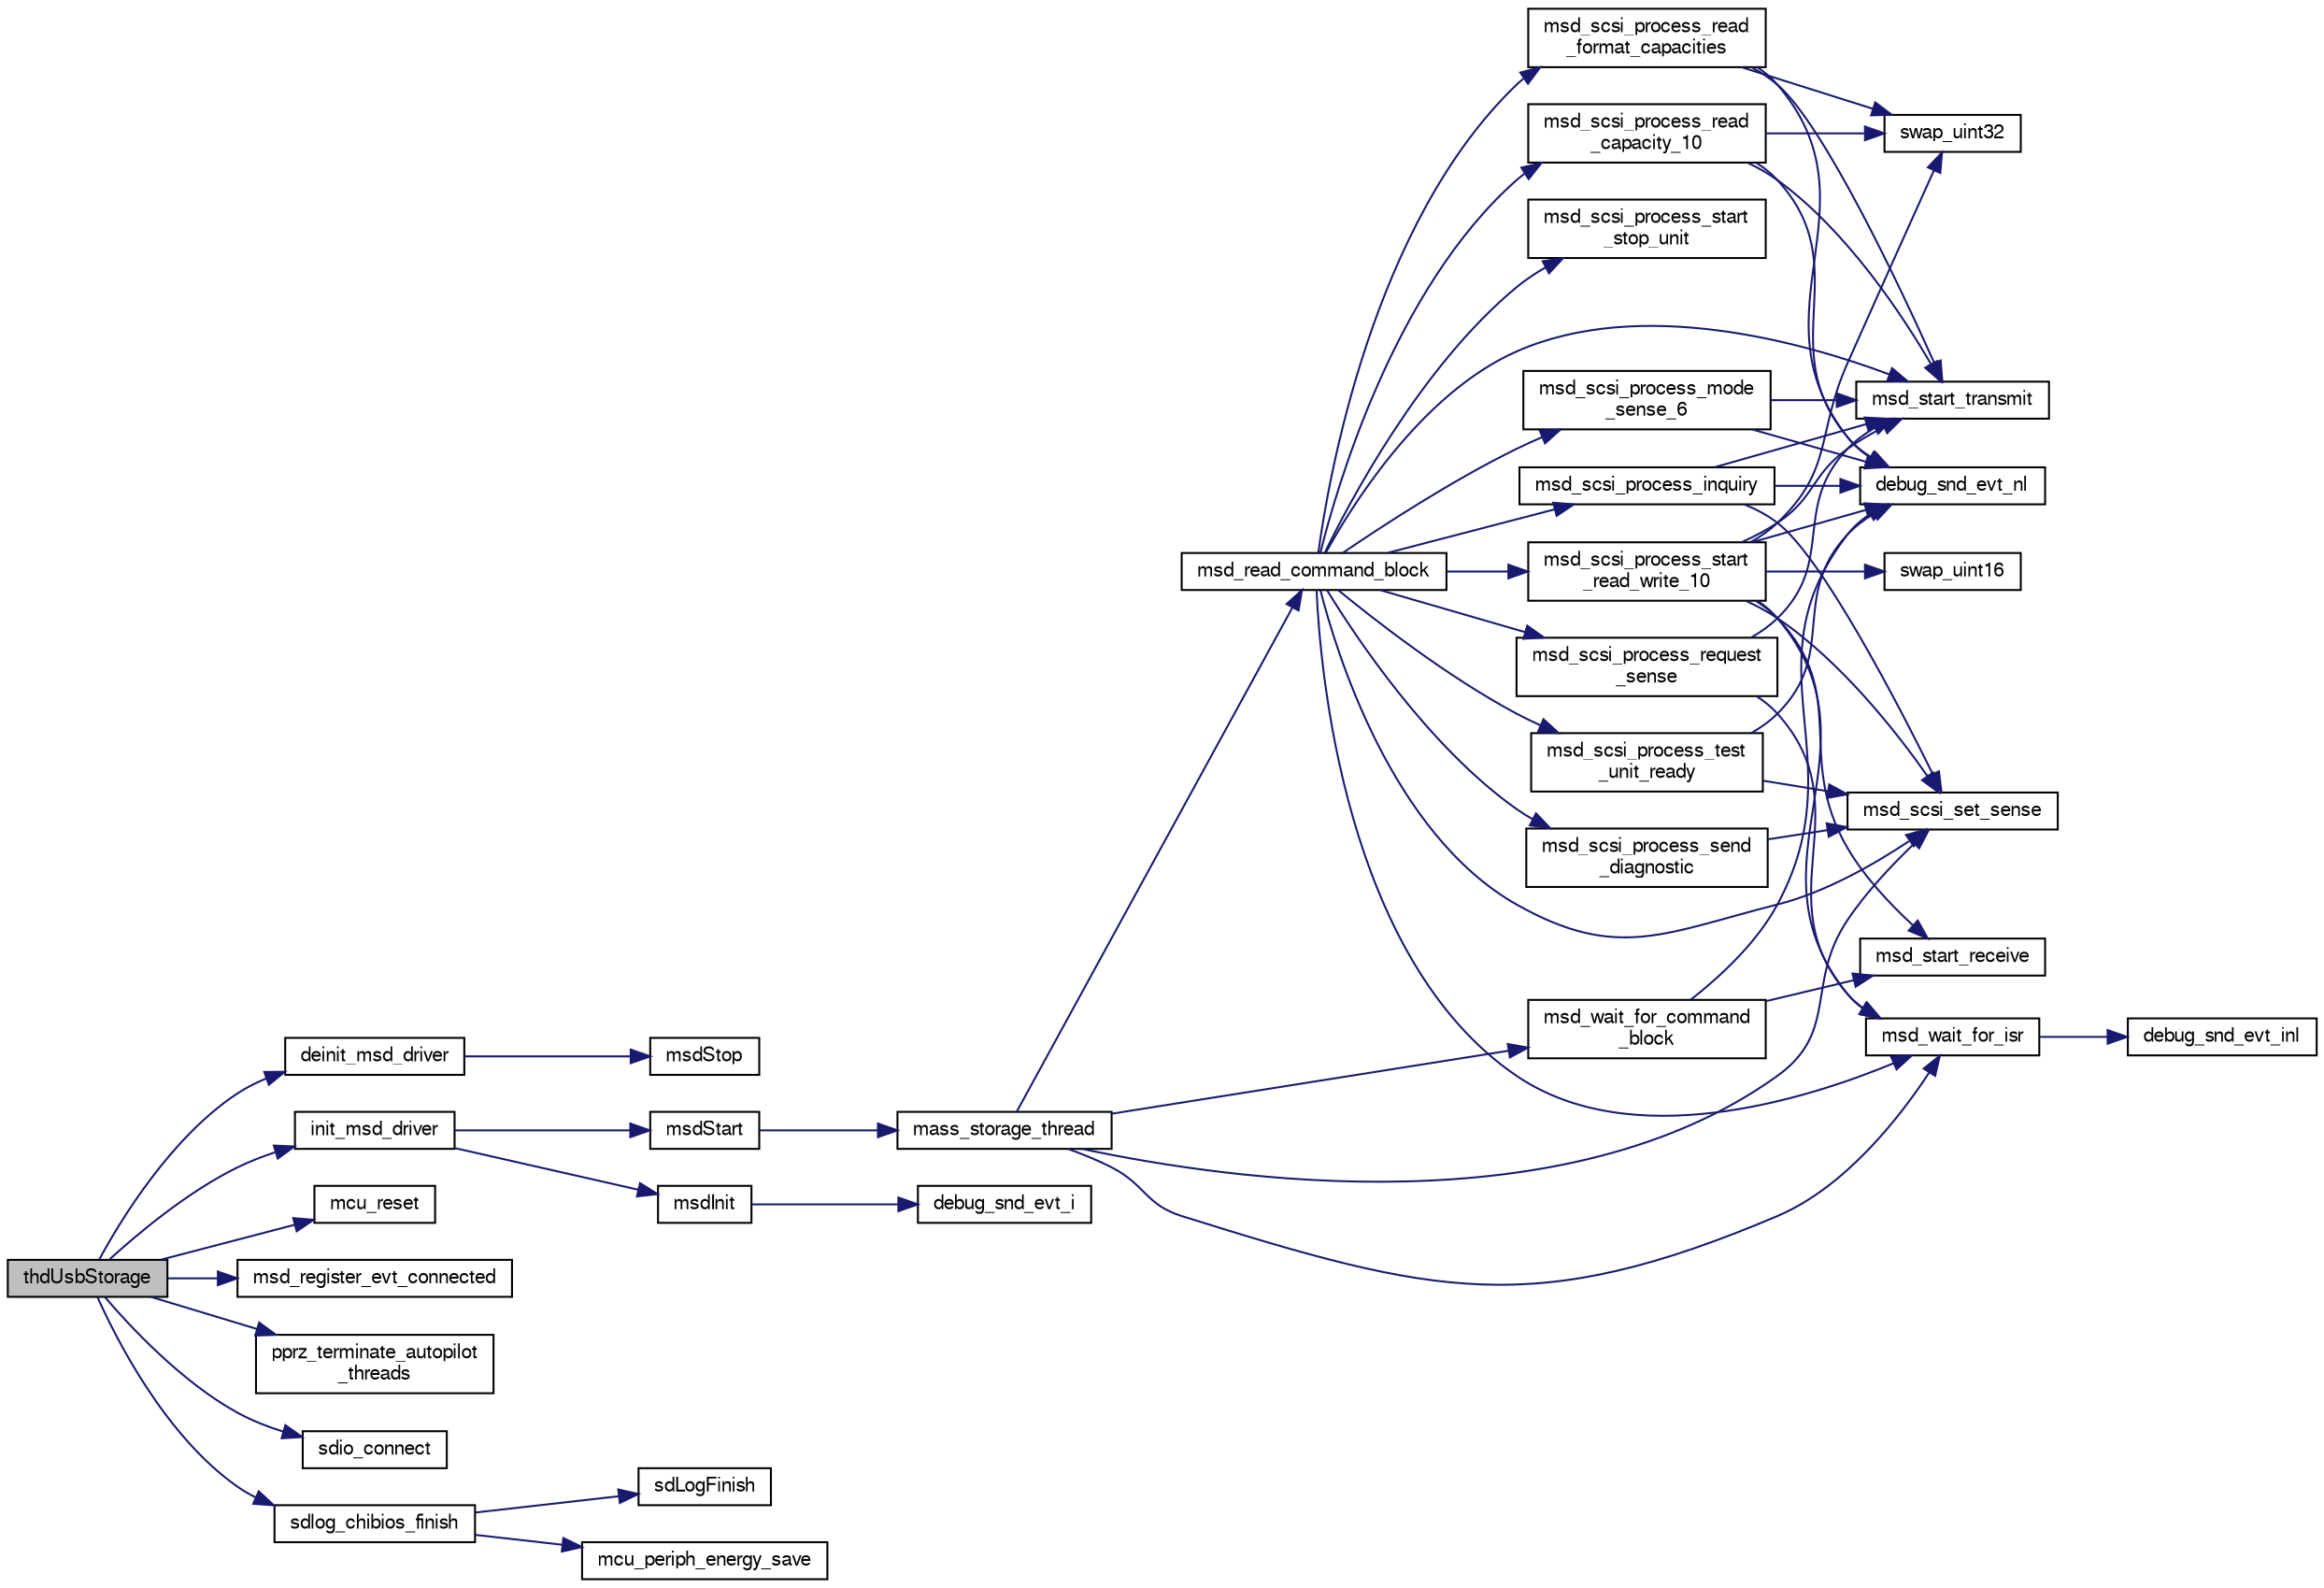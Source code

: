 digraph "thdUsbStorage"
{
  edge [fontname="FreeSans",fontsize="10",labelfontname="FreeSans",labelfontsize="10"];
  node [fontname="FreeSans",fontsize="10",shape=record];
  rankdir="LR";
  Node1 [label="thdUsbStorage",height=0.2,width=0.4,color="black", fillcolor="grey75", style="filled", fontcolor="black"];
  Node1 -> Node2 [color="midnightblue",fontsize="10",style="solid",fontname="FreeSans"];
  Node2 [label="deinit_msd_driver",height=0.2,width=0.4,color="black", fillcolor="white", style="filled",URL="$usb__msd_8c.html#af6995e11a18decb9478ad798000d60ca"];
  Node2 -> Node3 [color="midnightblue",fontsize="10",style="solid",fontname="FreeSans"];
  Node3 [label="msdStop",height=0.2,width=0.4,color="black", fillcolor="white", style="filled",URL="$usb__msd_8c.html#aaa1c1d04bba912b3ae2b6806f8ed4fdc",tooltip="Stops a USB mass storage driver. "];
  Node1 -> Node4 [color="midnightblue",fontsize="10",style="solid",fontname="FreeSans"];
  Node4 [label="init_msd_driver",height=0.2,width=0.4,color="black", fillcolor="white", style="filled",URL="$usb__msd_8c.html#a2c07ac4c24d02f56c726c38477e98b01"];
  Node4 -> Node5 [color="midnightblue",fontsize="10",style="solid",fontname="FreeSans"];
  Node5 [label="msdInit",height=0.2,width=0.4,color="black", fillcolor="white", style="filled",URL="$usb__msd_8c.html#a9030d48fbe74f8689d41984bd08edf51",tooltip="Initializse a USB mass storage driver. "];
  Node5 -> Node6 [color="midnightblue",fontsize="10",style="solid",fontname="FreeSans"];
  Node6 [label="debug_snd_evt_i",height=0.2,width=0.4,color="black", fillcolor="white", style="filled",URL="$usb__msd_8c.html#a218498e8fe29b8470ad71b25f61ca783"];
  Node4 -> Node7 [color="midnightblue",fontsize="10",style="solid",fontname="FreeSans"];
  Node7 [label="msdStart",height=0.2,width=0.4,color="black", fillcolor="white", style="filled",URL="$usb__msd_8c.html#a7889b266f8bf0e0063afd3546cd02439",tooltip="Starts a USB mass storage driver. "];
  Node7 -> Node8 [color="midnightblue",fontsize="10",style="solid",fontname="FreeSans"];
  Node8 [label="mass_storage_thread",height=0.2,width=0.4,color="black", fillcolor="white", style="filled",URL="$usb__msd_8c.html#afae8af1112e8706a2abac1033b431d1a",tooltip="Mass storage thread that processes commands. "];
  Node8 -> Node9 [color="midnightblue",fontsize="10",style="solid",fontname="FreeSans"];
  Node9 [label="msd_read_command_block",height=0.2,width=0.4,color="black", fillcolor="white", style="filled",URL="$usb__msd_8c.html#aae86072280e1c9c74809a1657712bc8b",tooltip="Reads a newly received command block. "];
  Node9 -> Node10 [color="midnightblue",fontsize="10",style="solid",fontname="FreeSans"];
  Node10 [label="msd_scsi_process_inquiry",height=0.2,width=0.4,color="black", fillcolor="white", style="filled",URL="$usb__msd_8c.html#a48c18c077f1b99cd4f0530f8b02007fc",tooltip="Processes an INQUIRY SCSI command. "];
  Node10 -> Node11 [color="midnightblue",fontsize="10",style="solid",fontname="FreeSans"];
  Node11 [label="debug_snd_evt_nl",height=0.2,width=0.4,color="black", fillcolor="white", style="filled",URL="$usb__msd_8c.html#ad07c9360f29e619d5e4d4e9e4b28cb3d"];
  Node10 -> Node12 [color="midnightblue",fontsize="10",style="solid",fontname="FreeSans"];
  Node12 [label="msd_scsi_set_sense",height=0.2,width=0.4,color="black", fillcolor="white", style="filled",URL="$usb__msd_8c.html#a9eccc1c15eed8fd3b53c7692c2b359b1",tooltip="Changes the SCSI sense information. "];
  Node10 -> Node13 [color="midnightblue",fontsize="10",style="solid",fontname="FreeSans"];
  Node13 [label="msd_start_transmit",height=0.2,width=0.4,color="black", fillcolor="white", style="filled",URL="$usb__msd_8c.html#a0074e59868c631d2f665ee9d32e316cd",tooltip="Starts sending data. "];
  Node9 -> Node14 [color="midnightblue",fontsize="10",style="solid",fontname="FreeSans"];
  Node14 [label="msd_scsi_process_mode\l_sense_6",height=0.2,width=0.4,color="black", fillcolor="white", style="filled",URL="$usb__msd_8c.html#a751915d3ec433652970157ec1602eab4",tooltip="Processes a MODE_SENSE_6 SCSI command. "];
  Node14 -> Node11 [color="midnightblue",fontsize="10",style="solid",fontname="FreeSans"];
  Node14 -> Node13 [color="midnightblue",fontsize="10",style="solid",fontname="FreeSans"];
  Node9 -> Node15 [color="midnightblue",fontsize="10",style="solid",fontname="FreeSans"];
  Node15 [label="msd_scsi_process_read\l_capacity_10",height=0.2,width=0.4,color="black", fillcolor="white", style="filled",URL="$usb__msd_8c.html#a8ebbd37f54610b397906cd1166e978b3",tooltip="Processes a READ_CAPACITY_10 SCSI command. "];
  Node15 -> Node11 [color="midnightblue",fontsize="10",style="solid",fontname="FreeSans"];
  Node15 -> Node13 [color="midnightblue",fontsize="10",style="solid",fontname="FreeSans"];
  Node15 -> Node16 [color="midnightblue",fontsize="10",style="solid",fontname="FreeSans"];
  Node16 [label="swap_uint32",height=0.2,width=0.4,color="black", fillcolor="white", style="filled",URL="$usb__msd_8c.html#a2c58af6d9b07129480e5c5c8f47a588a",tooltip="Byte-swap a 32 bits unsigned integer. "];
  Node9 -> Node17 [color="midnightblue",fontsize="10",style="solid",fontname="FreeSans"];
  Node17 [label="msd_scsi_process_read\l_format_capacities",height=0.2,width=0.4,color="black", fillcolor="white", style="filled",URL="$usb__msd_8c.html#accb6f6c3de04140ad134fa859874f48e",tooltip="Processes a READ_FORMAT_CAPACITIES SCSI command. "];
  Node17 -> Node11 [color="midnightblue",fontsize="10",style="solid",fontname="FreeSans"];
  Node17 -> Node13 [color="midnightblue",fontsize="10",style="solid",fontname="FreeSans"];
  Node17 -> Node16 [color="midnightblue",fontsize="10",style="solid",fontname="FreeSans"];
  Node9 -> Node18 [color="midnightblue",fontsize="10",style="solid",fontname="FreeSans"];
  Node18 [label="msd_scsi_process_request\l_sense",height=0.2,width=0.4,color="black", fillcolor="white", style="filled",URL="$usb__msd_8c.html#adcf34e8664fce2f0676aa631a73e53f3",tooltip="Processes a REQUEST_SENSE SCSI command. "];
  Node18 -> Node13 [color="midnightblue",fontsize="10",style="solid",fontname="FreeSans"];
  Node18 -> Node19 [color="midnightblue",fontsize="10",style="solid",fontname="FreeSans"];
  Node19 [label="msd_wait_for_isr",height=0.2,width=0.4,color="black", fillcolor="white", style="filled",URL="$usb__msd_8c.html#a3b8762ec274b71960bc00505e3668ed5",tooltip="Wait until the end-point interrupt handler has been called. "];
  Node19 -> Node20 [color="midnightblue",fontsize="10",style="solid",fontname="FreeSans"];
  Node20 [label="debug_snd_evt_inl",height=0.2,width=0.4,color="black", fillcolor="white", style="filled",URL="$usb__msd_8c.html#a24a678ea6bcd105c46f97ccc813d146b"];
  Node9 -> Node21 [color="midnightblue",fontsize="10",style="solid",fontname="FreeSans"];
  Node21 [label="msd_scsi_process_send\l_diagnostic",height=0.2,width=0.4,color="black", fillcolor="white", style="filled",URL="$usb__msd_8c.html#adde97b16d8281aeca3a016ce27fd4c24",tooltip="Processes a SEND_DIAGNOSTIC SCSI command. "];
  Node21 -> Node12 [color="midnightblue",fontsize="10",style="solid",fontname="FreeSans"];
  Node9 -> Node22 [color="midnightblue",fontsize="10",style="solid",fontname="FreeSans"];
  Node22 [label="msd_scsi_process_start\l_read_write_10",height=0.2,width=0.4,color="black", fillcolor="white", style="filled",URL="$usb__msd_8c.html#a7da9e934287148f0383b353ea8418318",tooltip="Processes a READ_WRITE_10 SCSI command. "];
  Node22 -> Node11 [color="midnightblue",fontsize="10",style="solid",fontname="FreeSans"];
  Node22 -> Node12 [color="midnightblue",fontsize="10",style="solid",fontname="FreeSans"];
  Node22 -> Node23 [color="midnightblue",fontsize="10",style="solid",fontname="FreeSans"];
  Node23 [label="msd_start_receive",height=0.2,width=0.4,color="black", fillcolor="white", style="filled",URL="$usb__msd_8c.html#a9f5b2ca0047c96b2b13cb1d89ba3fc73",tooltip="Starts receiving data. "];
  Node22 -> Node13 [color="midnightblue",fontsize="10",style="solid",fontname="FreeSans"];
  Node22 -> Node19 [color="midnightblue",fontsize="10",style="solid",fontname="FreeSans"];
  Node22 -> Node24 [color="midnightblue",fontsize="10",style="solid",fontname="FreeSans"];
  Node24 [label="swap_uint16",height=0.2,width=0.4,color="black", fillcolor="white", style="filled",URL="$usb__msd_8c.html#a4676adea8c569b096bc971c208256e61",tooltip="Byte-swap a 16 bits unsigned integer. "];
  Node22 -> Node16 [color="midnightblue",fontsize="10",style="solid",fontname="FreeSans"];
  Node9 -> Node25 [color="midnightblue",fontsize="10",style="solid",fontname="FreeSans"];
  Node25 [label="msd_scsi_process_start\l_stop_unit",height=0.2,width=0.4,color="black", fillcolor="white", style="filled",URL="$usb__msd_8c.html#a9af0f1fa6a97cdd8d2c117fc7671aea0",tooltip="Processes a START_STOP_UNIT SCSI command. "];
  Node9 -> Node26 [color="midnightblue",fontsize="10",style="solid",fontname="FreeSans"];
  Node26 [label="msd_scsi_process_test\l_unit_ready",height=0.2,width=0.4,color="black", fillcolor="white", style="filled",URL="$usb__msd_8c.html#ad782b2c1e3b1a66863b39eab0a301b2d",tooltip="Processes a TEST_UNIT_READY SCSI command. "];
  Node26 -> Node11 [color="midnightblue",fontsize="10",style="solid",fontname="FreeSans"];
  Node26 -> Node12 [color="midnightblue",fontsize="10",style="solid",fontname="FreeSans"];
  Node9 -> Node12 [color="midnightblue",fontsize="10",style="solid",fontname="FreeSans"];
  Node9 -> Node13 [color="midnightblue",fontsize="10",style="solid",fontname="FreeSans"];
  Node9 -> Node19 [color="midnightblue",fontsize="10",style="solid",fontname="FreeSans"];
  Node8 -> Node12 [color="midnightblue",fontsize="10",style="solid",fontname="FreeSans"];
  Node8 -> Node27 [color="midnightblue",fontsize="10",style="solid",fontname="FreeSans"];
  Node27 [label="msd_wait_for_command\l_block",height=0.2,width=0.4,color="black", fillcolor="white", style="filled",URL="$usb__msd_8c.html#aa1850fad33df3daf4aee4757e87be5b3",tooltip="Waits for a new command block. "];
  Node27 -> Node11 [color="midnightblue",fontsize="10",style="solid",fontname="FreeSans"];
  Node27 -> Node23 [color="midnightblue",fontsize="10",style="solid",fontname="FreeSans"];
  Node8 -> Node19 [color="midnightblue",fontsize="10",style="solid",fontname="FreeSans"];
  Node1 -> Node28 [color="midnightblue",fontsize="10",style="solid",fontname="FreeSans"];
  Node28 [label="mcu_reset",height=0.2,width=0.4,color="black", fillcolor="white", style="filled",URL="$chibios_2mcu__arch_8h.html#a862afc1b2c4b85e2cf3236b9245e5f56",tooltip="Request a software reset of the MCU. "];
  Node1 -> Node29 [color="midnightblue",fontsize="10",style="solid",fontname="FreeSans"];
  Node29 [label="msd_register_evt_connected",height=0.2,width=0.4,color="black", fillcolor="white", style="filled",URL="$usb__msd_8c.html#a9ad360964cf29c17ffda4847ea88c2f3",tooltip="register connected event source in local event mask "];
  Node1 -> Node30 [color="midnightblue",fontsize="10",style="solid",fontname="FreeSans"];
  Node30 [label="pprz_terminate_autopilot\l_threads",height=0.2,width=0.4,color="black", fillcolor="white", style="filled",URL="$fixedwing_2main__chibios_8c.html#ab187dc37cfd9ba19180b8d99905dd2e3",tooltip="Terminate all autopilot threads Wait until proper stop. "];
  Node1 -> Node31 [color="midnightblue",fontsize="10",style="solid",fontname="FreeSans"];
  Node31 [label="sdio_connect",height=0.2,width=0.4,color="black", fillcolor="white", style="filled",URL="$sdio__arch_8c.html#a55d0f878fb169bbdd445d86648ee562b",tooltip="Connect a SD card on SDIO peripheral. "];
  Node1 -> Node32 [color="midnightblue",fontsize="10",style="solid",fontname="FreeSans"];
  Node32 [label="sdlog_chibios_finish",height=0.2,width=0.4,color="black", fillcolor="white", style="filled",URL="$sdlog__chibios_8c.html#a9f9b049b6368d8306e16bad97dd30b91"];
  Node32 -> Node33 [color="midnightblue",fontsize="10",style="solid",fontname="FreeSans"];
  Node33 [label="mcu_periph_energy_save",height=0.2,width=0.4,color="black", fillcolor="white", style="filled",URL="$chibios_2mcu__arch_8c.html#a67d61bc2f9f31ef0eb14b901ec29396a",tooltip="Call board specific energy saving Can be necessary for closing on power off. "];
  Node32 -> Node34 [color="midnightblue",fontsize="10",style="solid",fontname="FreeSans"];
  Node34 [label="sdLogFinish",height=0.2,width=0.4,color="black", fillcolor="white", style="filled",URL="$sdLog_8c.html#a03326adcb90b1cc07d684a6abaff2051",tooltip="unmount filesystem "];
}
